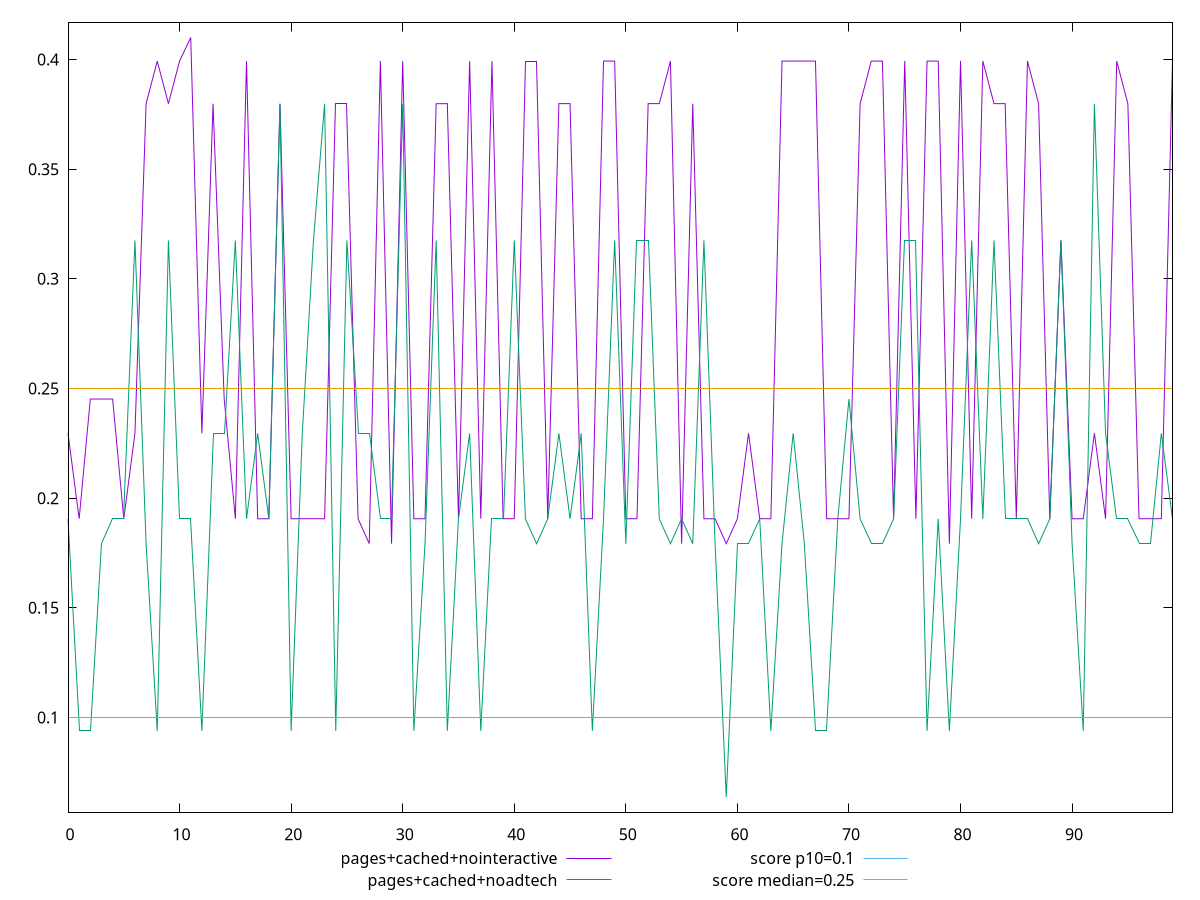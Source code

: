 reset

$pagesCachedNointeractive <<EOF
0 0.2295630289713542
1 0.1906039867401123
2 0.2451891816457113
3 0.24519438997904464
4 0.24519731966654462
5 0.19059454663594563
6 0.2295665011935764
7 0.37982971445719393
8 0.3992652746836344
9 0.379832644144694
10 0.3992652746836344
11 0.41002414533827036
12 0.2295603162977431
13 0.37982700178358286
14 0.24520046636793352
15 0.19060073153177898
16 0.39926831287807885
17 0.19059801885816788
18 0.19060073153177898
19 0.3798183212280273
20 0.19060073153177898
21 0.19062547111511235
22 0.19063458569844569
23 0.19059552319844564
24 0.3798183212280273
25 0.3798183212280273
26 0.19060691642761232
27 0.1792535349527995
28 0.39929934586418986
29 0.1792506052652995
30 0.3992685298919677
31 0.19060366121927896
32 0.19058933830261232
33 0.37982450612386065
34 0.37985792626274945
35 0.19060170809427898
36 0.39928187624613426
37 0.19063762389289016
38 0.3992652746836344
39 0.19060691642761232
40 0.1906316560109457
41 0.3992685298919677
42 0.3992685298919677
43 0.19059552319844564
44 0.3798606389363605
45 0.37985543060302723
46 0.19060073153177898
47 0.1906316560109457
48 0.39929934586418986
49 0.39925963232252326
50 0.1906042037540012
51 0.19062547111511235
52 0.37986671532524946
53 0.37985543060302723
54 0.39925713666280105
55 0.17925158182779952
56 0.37982971445719393
57 0.19059552319844564
58 0.19060073153177898
59 0.17925158182779952
60 0.19060170809427898
61 0.2295630289713542
62 0.1906289433373346
63 0.19060680792066786
64 0.39926234499613433
65 0.39926581721835663
66 0.3992932694753009
67 0.39926581721835663
68 0.19059801885816788
69 0.19062644767761236
70 0.19060073153177898
71 0.3798183212280273
72 0.39925963232252326
73 0.3992509517669677
74 0.19059801885816788
75 0.39929619916280096
76 0.19060691642761232
77 0.3992652746836344
78 0.3992684213850233
79 0.1792506052652995
80 0.3992994543711343
81 0.1906289433373346
82 0.3992684213850233
83 0.3798606389363605
84 0.37985543060302723
85 0.1906316560109457
86 0.3992633215586344
87 0.379832644144694
88 0.19059552319844564
89 0.3175345213148329
90 0.19060366121927896
91 0.19059552319844564
92 0.2296000298394098
93 0.1906316560109457
94 0.3992684213850233
95 0.37982450612386065
96 0.19059801885816788
97 0.19062644767761236
98 0.19063458569844569
99 0.39926234499613433
EOF

$pagesCachedNoadtech <<EOF
0 0.1905707836151123
1 0.0938739013671875
2 0.0938739013671875
3 0.17922065734863282
4 0.1905707836151123
5 0.1905707836151123
6 0.31750728607177736
7 0.17922065734863282
8 0.0938739013671875
9 0.31750728607177736
10 0.1905707836151123
11 0.1905707836151123
12 0.0938739013671875
13 0.2295330810546875
14 0.2295330810546875
15 0.31750728607177736
16 0.1905707836151123
17 0.2295330810546875
18 0.1905707836151123
19 0.3797997665405274
20 0.0938739013671875
21 0.2295330810546875
22 0.31750728607177736
23 0.3797997665405274
24 0.0938739013671875
25 0.31750728607177736
26 0.2295330810546875
27 0.2295330810546875
28 0.1905707836151123
29 0.1905707836151123
30 0.3797997665405274
31 0.0938739013671875
32 0.17922065734863282
33 0.31750728607177736
34 0.0938739013671875
35 0.1905707836151123
36 0.2295330810546875
37 0.0938739013671875
38 0.1905707836151123
39 0.1905707836151123
40 0.31750728607177736
41 0.1905707836151123
42 0.17922065734863282
43 0.1905707836151123
44 0.2295330810546875
45 0.1905707836151123
46 0.2295330810546875
47 0.0938739013671875
48 0.1905707836151123
49 0.31750728607177736
50 0.17922065734863282
51 0.31750728607177736
52 0.31750728607177736
53 0.1905707836151123
54 0.17922065734863282
55 0.1905707836151123
56 0.17922065734863282
57 0.31750728607177736
58 0.17922065734863282
59 0.0636767578125
60 0.17922065734863282
61 0.17922065734863282
62 0.1905707836151123
63 0.0938739013671875
64 0.17922065734863282
65 0.2295330810546875
66 0.17922065734863282
67 0.0938739013671875
68 0.0938739013671875
69 0.1905707836151123
70 0.24516444206237795
71 0.1905707836151123
72 0.17922065734863282
73 0.17922065734863282
74 0.1905707836151123
75 0.31750728607177736
76 0.31750728607177736
77 0.0938739013671875
78 0.1905707836151123
79 0.0938739013671875
80 0.1905707836151123
81 0.31750728607177736
82 0.1905707836151123
83 0.31750728607177736
84 0.1905707836151123
85 0.1905707836151123
86 0.1905707836151123
87 0.17922065734863282
88 0.1905707836151123
89 0.31750728607177736
90 0.17922065734863282
91 0.0938739013671875
92 0.3797997665405274
93 0.2295330810546875
94 0.1905707836151123
95 0.1905707836151123
96 0.17922065734863282
97 0.17922065734863282
98 0.2295330810546875
99 0.1905707836151123
EOF

set key outside below
set xrange [0:99]
set yrange [0.05674981006198459:0.41695109308878575]
set trange [0.05674981006198459:0.41695109308878575]
set terminal svg size 640, 500 enhanced background rgb 'white'
set output "report_00007_2020-12-11T15:55:29.892Z/cumulative-layout-shift/comparison/line/3_vs_4.svg"

plot $pagesCachedNointeractive title "pages+cached+nointeractive" with line, \
     $pagesCachedNoadtech title "pages+cached+noadtech" with line, \
     0.1 title "score p10=0.1", \
     0.25 title "score median=0.25"

reset
